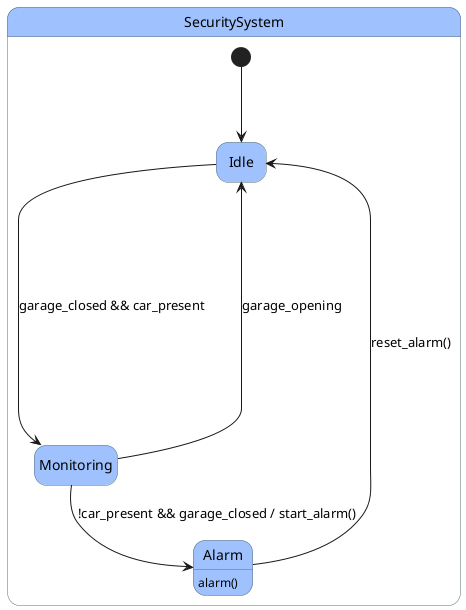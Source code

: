 @startuml SecuritySystem
hide empty description

skinparam stateBackgroundColor #9fc2ff
skinparam stateBorderColor #586E75

state SecuritySystem {
  [*] ---> Idle

  Idle ---> Monitoring : garage_closed && car_present
  Monitoring --> Alarm : !car_present && garage_closed / start_alarm()
  Alarm -----> Idle : reset_alarm()
  Alarm : alarm()
  Monitoring -------> Idle : garage_opening
}

@enduml
